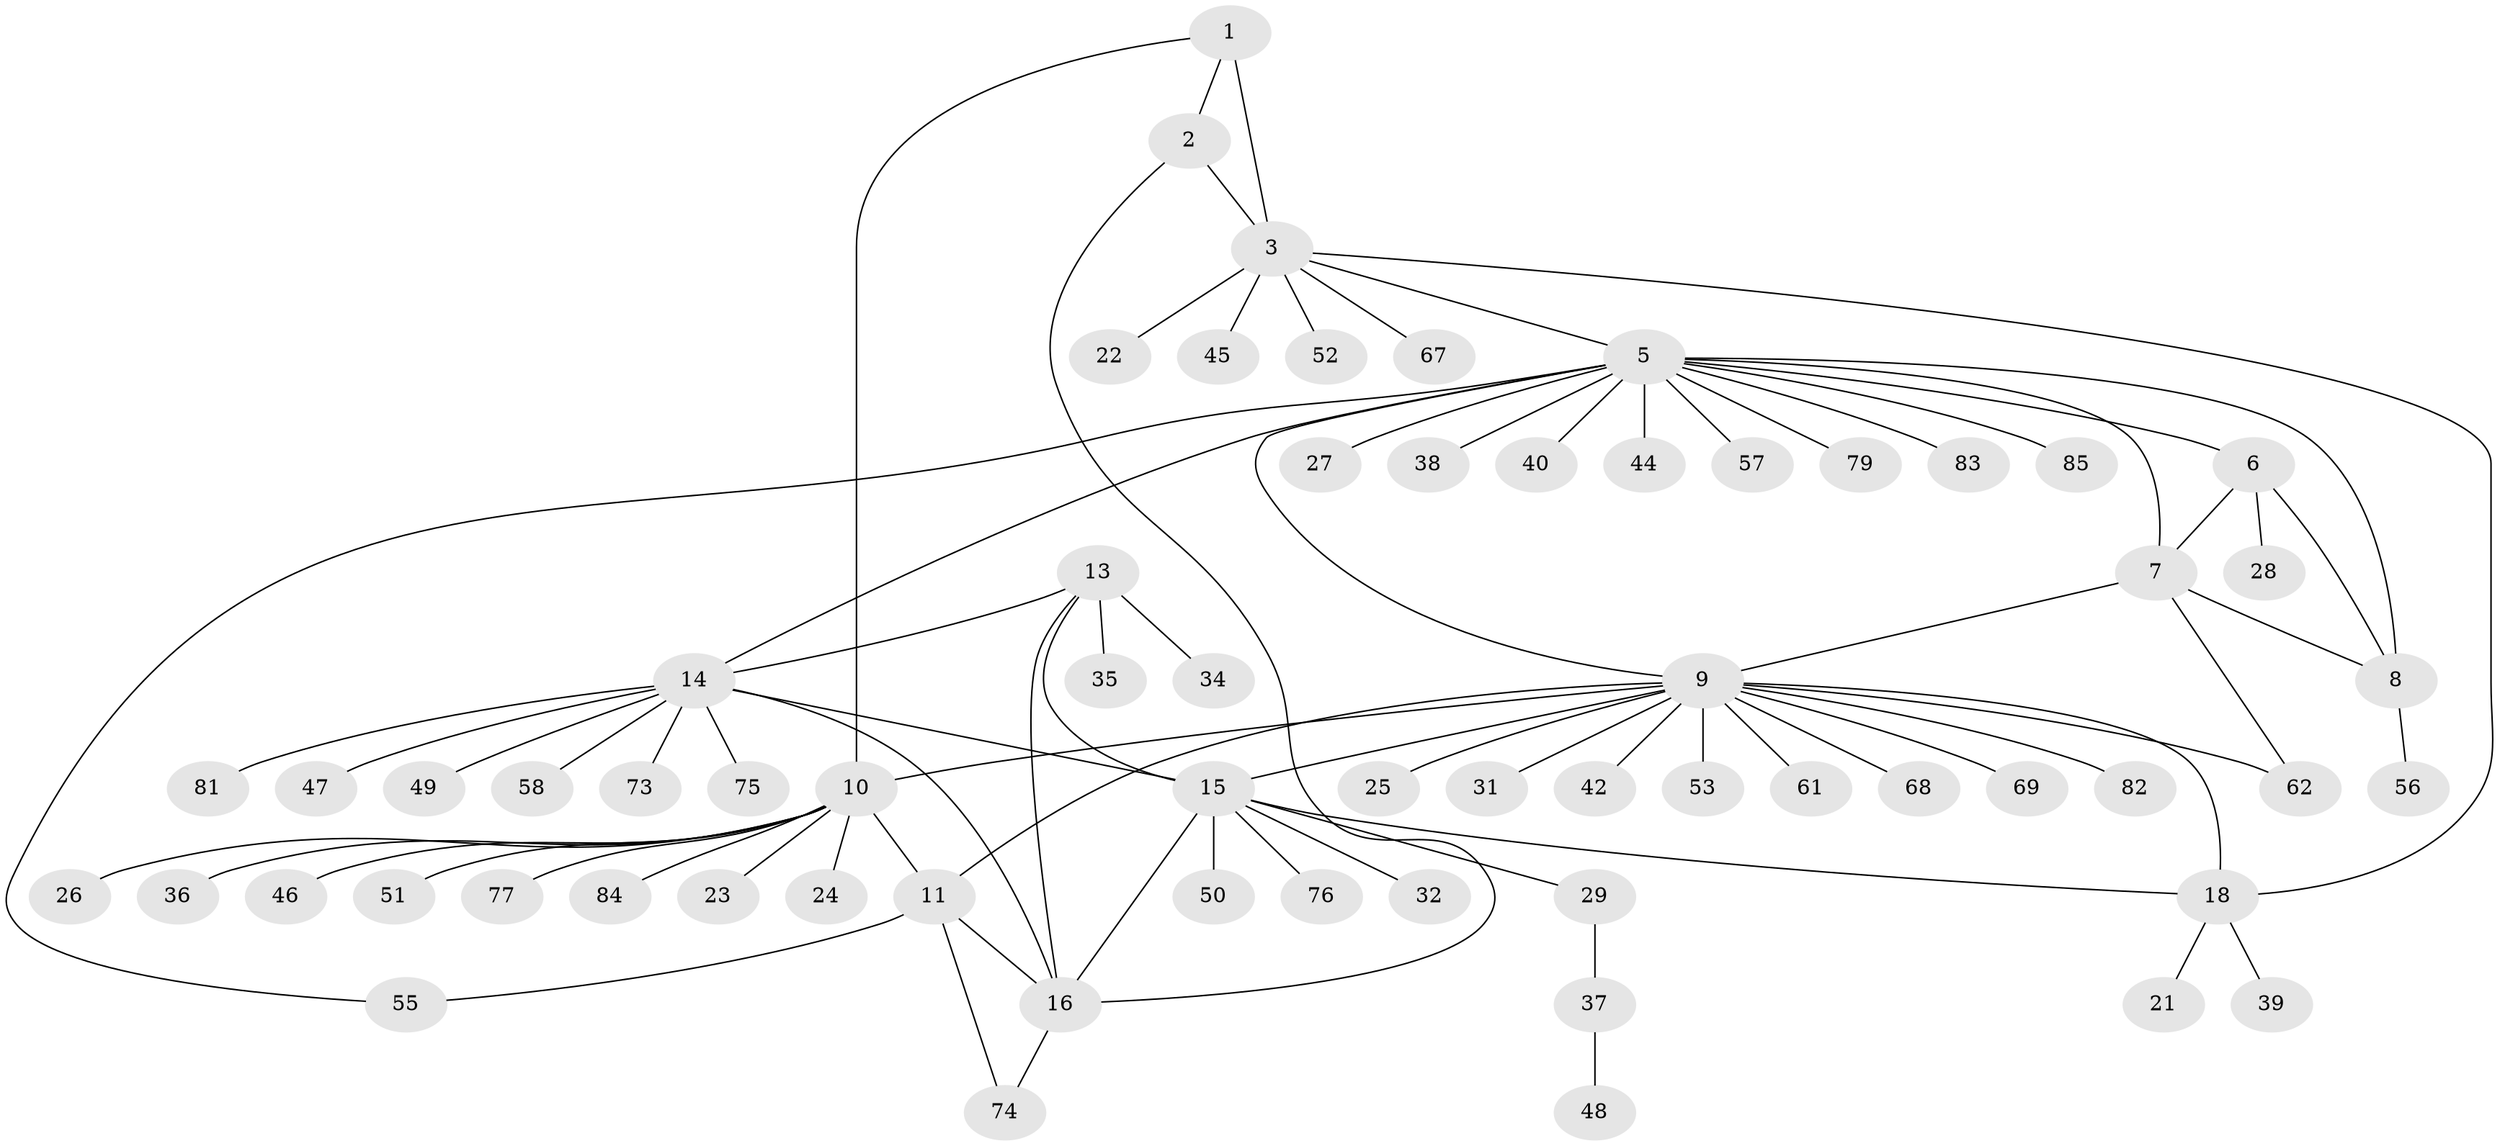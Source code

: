 // Generated by graph-tools (version 1.1) at 2025/24/03/03/25 07:24:13]
// undirected, 64 vertices, 81 edges
graph export_dot {
graph [start="1"]
  node [color=gray90,style=filled];
  1;
  2 [super="+33"];
  3 [super="+4"];
  5 [super="+78"];
  6 [super="+66"];
  7;
  8 [super="+54"];
  9 [super="+20"];
  10 [super="+12"];
  11 [super="+63"];
  13 [super="+59"];
  14 [super="+65"];
  15 [super="+17"];
  16 [super="+71"];
  18 [super="+19"];
  21 [super="+60"];
  22;
  23;
  24;
  25 [super="+30"];
  26;
  27;
  28;
  29 [super="+64"];
  31 [super="+43"];
  32;
  34 [super="+41"];
  35;
  36;
  37 [super="+72"];
  38;
  39;
  40;
  42;
  44;
  45 [super="+70"];
  46;
  47;
  48;
  49;
  50;
  51;
  52;
  53;
  55;
  56;
  57;
  58;
  61;
  62;
  67;
  68;
  69;
  73;
  74 [super="+80"];
  75;
  76;
  77;
  79;
  81;
  82;
  83;
  84;
  85;
  1 -- 2;
  1 -- 3 [weight=2];
  1 -- 10;
  2 -- 3 [weight=2];
  2 -- 16;
  3 -- 5;
  3 -- 22;
  3 -- 18;
  3 -- 67;
  3 -- 52;
  3 -- 45;
  5 -- 6;
  5 -- 7;
  5 -- 8;
  5 -- 14;
  5 -- 27;
  5 -- 38;
  5 -- 40;
  5 -- 44;
  5 -- 55;
  5 -- 57;
  5 -- 79;
  5 -- 83;
  5 -- 85;
  5 -- 9;
  6 -- 7;
  6 -- 8;
  6 -- 28;
  7 -- 8;
  7 -- 9;
  7 -- 62;
  8 -- 56;
  9 -- 10 [weight=2];
  9 -- 11;
  9 -- 25;
  9 -- 42;
  9 -- 53;
  9 -- 61;
  9 -- 62;
  9 -- 68;
  9 -- 69;
  9 -- 18 [weight=2];
  9 -- 82;
  9 -- 31;
  9 -- 15;
  10 -- 11 [weight=2];
  10 -- 23;
  10 -- 24;
  10 -- 36;
  10 -- 46;
  10 -- 84;
  10 -- 26;
  10 -- 51;
  10 -- 77;
  11 -- 16;
  11 -- 55;
  11 -- 74;
  13 -- 14;
  13 -- 15 [weight=2];
  13 -- 16;
  13 -- 34;
  13 -- 35;
  14 -- 15;
  14 -- 16;
  14 -- 47;
  14 -- 49;
  14 -- 58;
  14 -- 73;
  14 -- 75;
  14 -- 81;
  15 -- 16;
  15 -- 29;
  15 -- 32;
  15 -- 18 [weight=2];
  15 -- 50;
  15 -- 76;
  16 -- 74;
  18 -- 39;
  18 -- 21;
  29 -- 37;
  37 -- 48;
}
